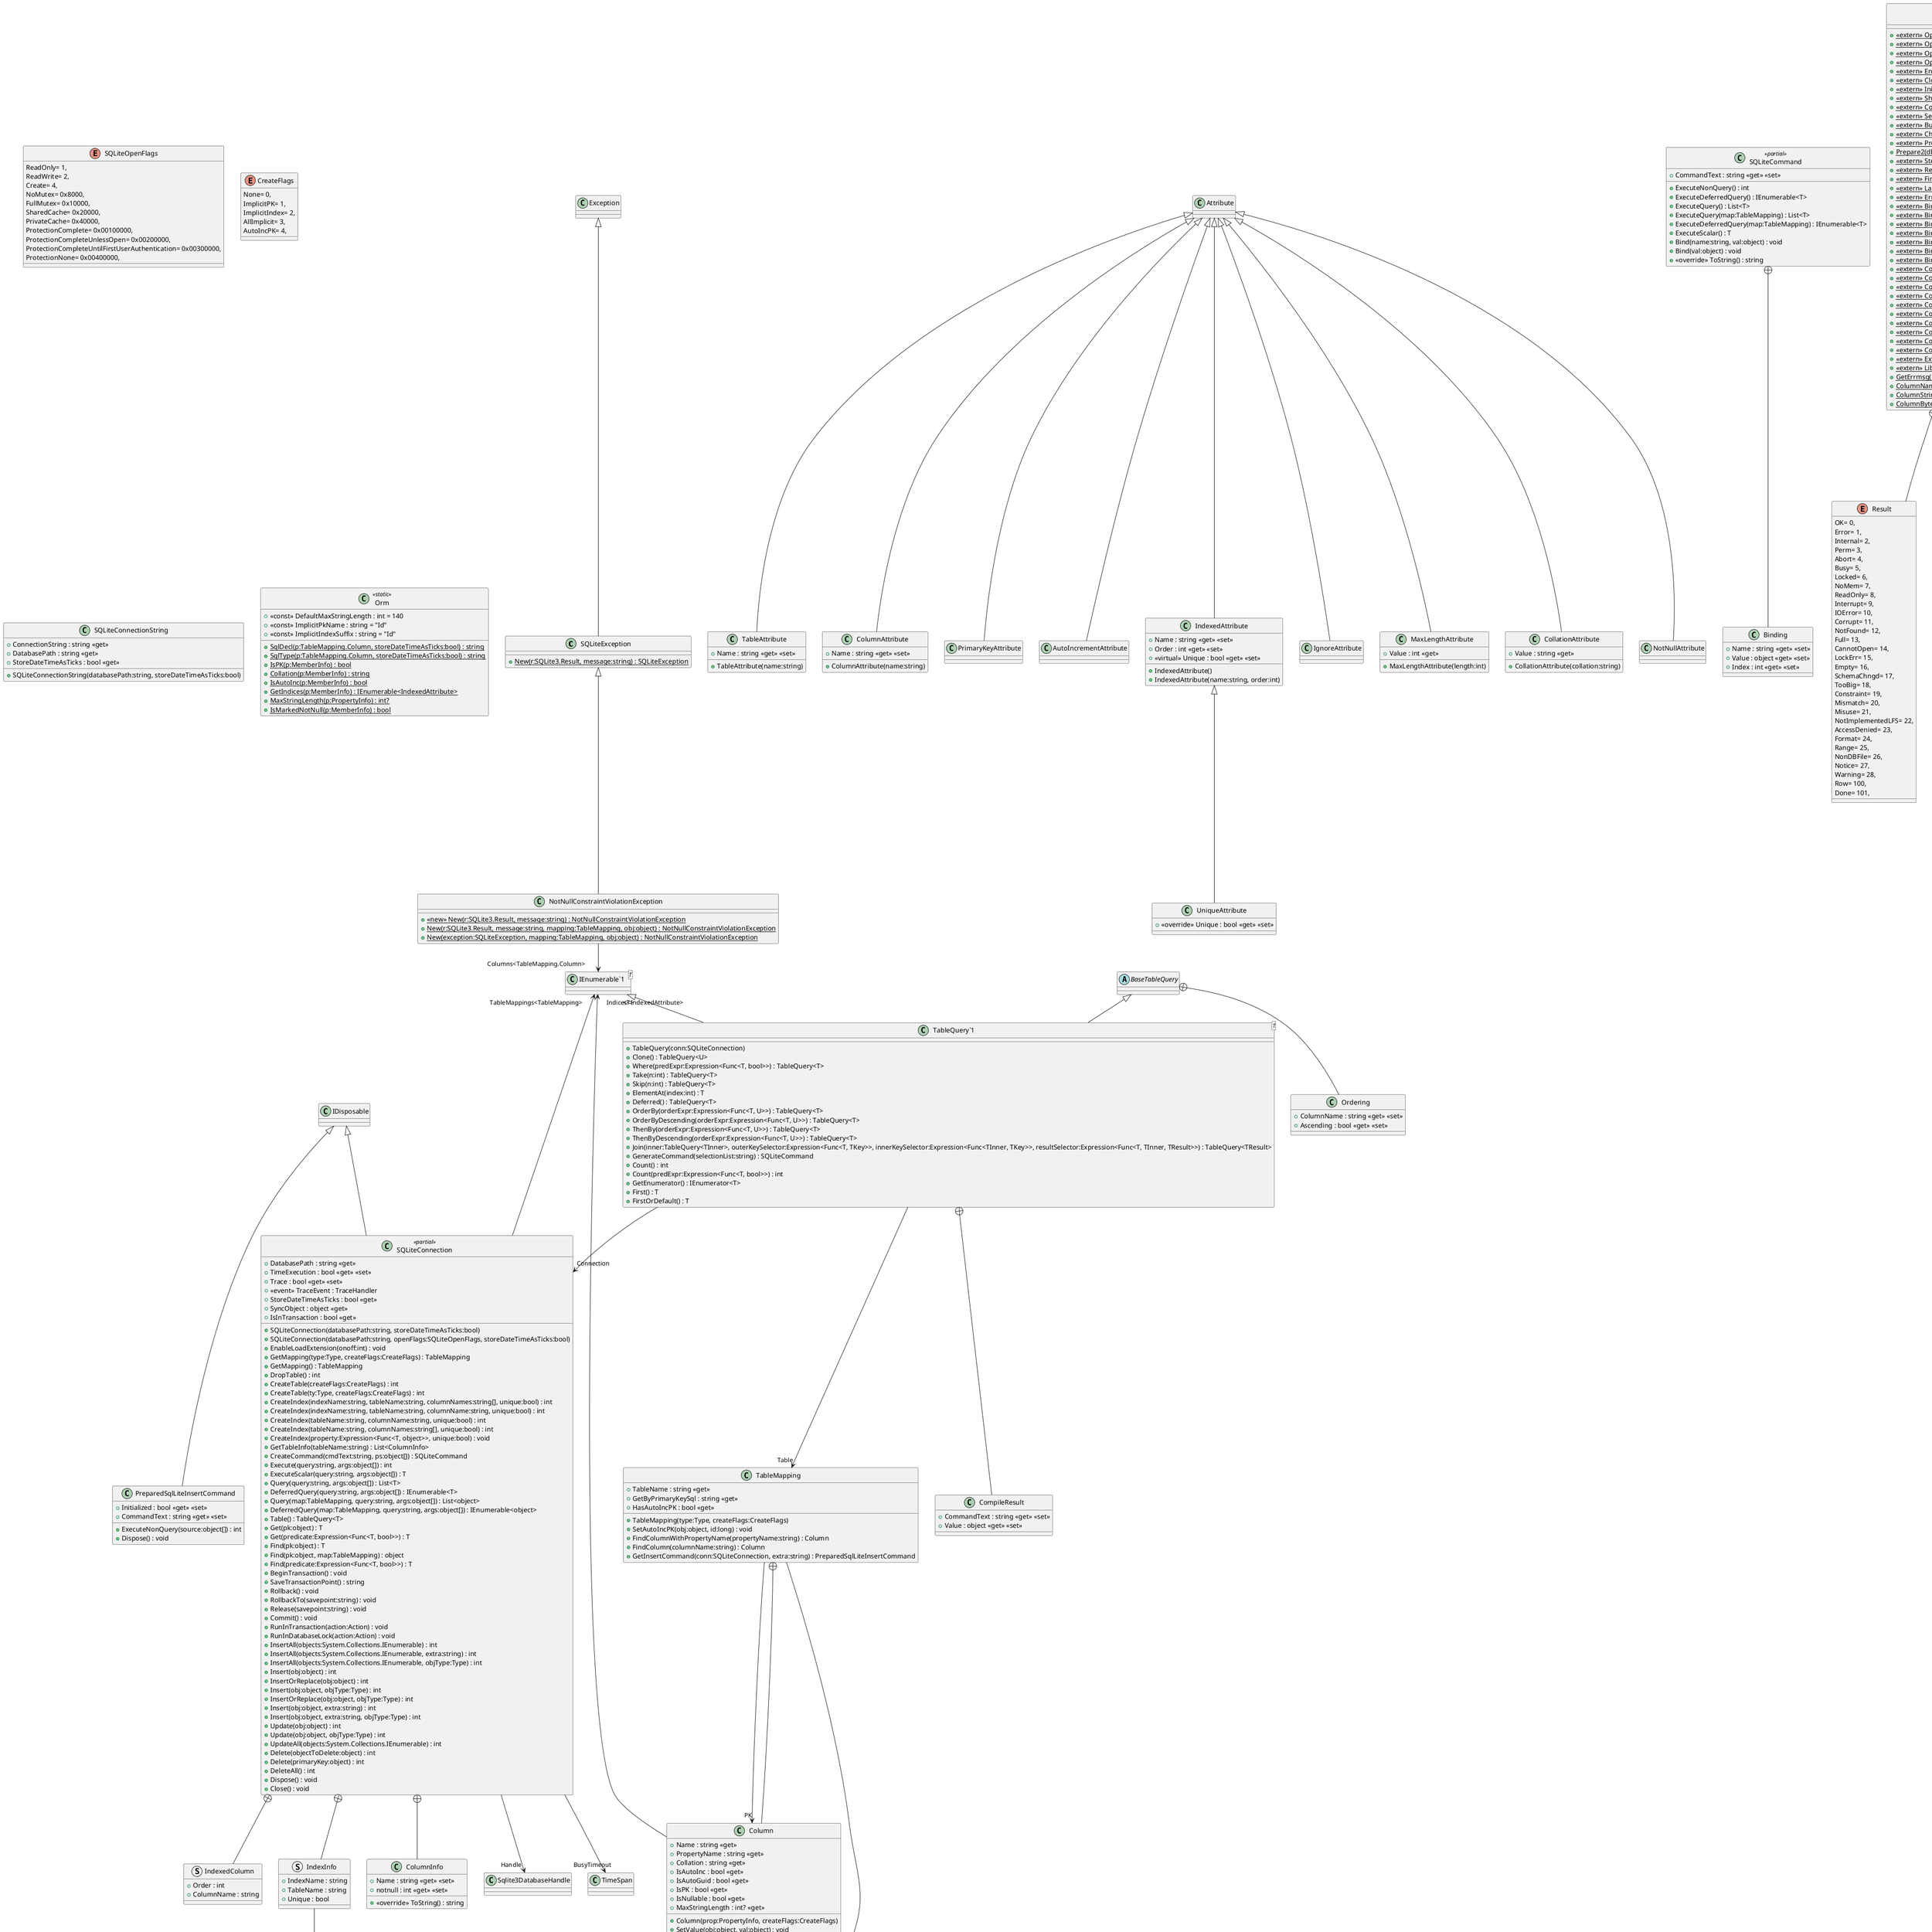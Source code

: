 @startuml
class SQLiteException {
    + {static} New(r:SQLite3.Result, message:string) : SQLiteException
}
class NotNullConstraintViolationException {
    + {static} <<new>> New(r:SQLite3.Result, message:string) : NotNullConstraintViolationException
    + {static} New(r:SQLite3.Result, message:string, mapping:TableMapping, obj:object) : NotNullConstraintViolationException
    + {static} New(exception:SQLiteException, mapping:TableMapping, obj:object) : NotNullConstraintViolationException
}
enum SQLiteOpenFlags {
    ReadOnly= 1,
    ReadWrite= 2,
    Create= 4,
    NoMutex= 0x8000,
    FullMutex= 0x10000,
    SharedCache= 0x20000,
    PrivateCache= 0x40000,
    ProtectionComplete= 0x00100000,
    ProtectionCompleteUnlessOpen= 0x00200000,
    ProtectionCompleteUntilFirstUserAuthentication= 0x00300000,
    ProtectionNone= 0x00400000,
}
enum CreateFlags {
    None= 0,
    ImplicitPK= 1,
    ImplicitIndex= 2,
    AllImplicit= 3,
    AutoIncPK= 4,
}
class SQLiteConnection <<partial>> {
    + DatabasePath : string <<get>>
    + TimeExecution : bool <<get>> <<set>>
    + Trace : bool <<get>> <<set>>
    +  <<event>> TraceEvent : TraceHandler 
    + StoreDateTimeAsTicks : bool <<get>>
    + SQLiteConnection(databasePath:string, storeDateTimeAsTicks:bool)
    + SQLiteConnection(databasePath:string, openFlags:SQLiteOpenFlags, storeDateTimeAsTicks:bool)
    + SyncObject : object <<get>>
    + EnableLoadExtension(onoff:int) : void
    + GetMapping(type:Type, createFlags:CreateFlags) : TableMapping
    + GetMapping() : TableMapping
    + DropTable() : int
    + CreateTable(createFlags:CreateFlags) : int
    + CreateTable(ty:Type, createFlags:CreateFlags) : int
    + CreateIndex(indexName:string, tableName:string, columnNames:string[], unique:bool) : int
    + CreateIndex(indexName:string, tableName:string, columnName:string, unique:bool) : int
    + CreateIndex(tableName:string, columnName:string, unique:bool) : int
    + CreateIndex(tableName:string, columnNames:string[], unique:bool) : int
    + CreateIndex(property:Expression<Func<T, object>>, unique:bool) : void
    + GetTableInfo(tableName:string) : List<ColumnInfo>
    + CreateCommand(cmdText:string, ps:object[]) : SQLiteCommand
    + Execute(query:string, args:object[]) : int
    + ExecuteScalar(query:string, args:object[]) : T
    + Query(query:string, args:object[]) : List<T>
    + DeferredQuery(query:string, args:object[]) : IEnumerable<T>
    + Query(map:TableMapping, query:string, args:object[]) : List<object>
    + DeferredQuery(map:TableMapping, query:string, args:object[]) : IEnumerable<object>
    + Table() : TableQuery<T>
    + Get(pk:object) : T
    + Get(predicate:Expression<Func<T, bool>>) : T
    + Find(pk:object) : T
    + Find(pk:object, map:TableMapping) : object
    + Find(predicate:Expression<Func<T, bool>>) : T
    + IsInTransaction : bool <<get>>
    + BeginTransaction() : void
    + SaveTransactionPoint() : string
    + Rollback() : void
    + RollbackTo(savepoint:string) : void
    + Release(savepoint:string) : void
    + Commit() : void
    + RunInTransaction(action:Action) : void
    + RunInDatabaseLock(action:Action) : void
    + InsertAll(objects:System.Collections.IEnumerable) : int
    + InsertAll(objects:System.Collections.IEnumerable, extra:string) : int
    + InsertAll(objects:System.Collections.IEnumerable, objType:Type) : int
    + Insert(obj:object) : int
    + InsertOrReplace(obj:object) : int
    + Insert(obj:object, objType:Type) : int
    + InsertOrReplace(obj:object, objType:Type) : int
    + Insert(obj:object, extra:string) : int
    + Insert(obj:object, extra:string, objType:Type) : int
    + Update(obj:object) : int
    + Update(obj:object, objType:Type) : int
    + UpdateAll(objects:System.Collections.IEnumerable) : int
    + Delete(objectToDelete:object) : int
    + Delete(primaryKey:object) : int
    + DeleteAll() : int
    + Dispose() : void
    + Close() : void
}
class SQLiteConnectionString {
    + ConnectionString : string <<get>>
    + DatabasePath : string <<get>>
    + StoreDateTimeAsTicks : bool <<get>>
    + SQLiteConnectionString(databasePath:string, storeDateTimeAsTicks:bool)
}
class TableAttribute {
    + Name : string <<get>> <<set>>
    + TableAttribute(name:string)
}
class ColumnAttribute {
    + Name : string <<get>> <<set>>
    + ColumnAttribute(name:string)
}
class PrimaryKeyAttribute {
}
class AutoIncrementAttribute {
}
class IndexedAttribute {
    + Name : string <<get>> <<set>>
    + Order : int <<get>> <<set>>
    + <<virtual>> Unique : bool <<get>> <<set>>
    + IndexedAttribute()
    + IndexedAttribute(name:string, order:int)
}
class IgnoreAttribute {
}
class UniqueAttribute {
    + <<override>> Unique : bool <<get>> <<set>>
}
class MaxLengthAttribute {
    + Value : int <<get>>
    + MaxLengthAttribute(length:int)
}
class CollationAttribute {
    + Value : string <<get>>
    + CollationAttribute(collation:string)
}
class NotNullAttribute {
}
class TableMapping {
    + TableName : string <<get>>
    + GetByPrimaryKeySql : string <<get>>
    + TableMapping(type:Type, createFlags:CreateFlags)
    + HasAutoIncPK : bool <<get>>
    + SetAutoIncPK(obj:object, id:long) : void
    + FindColumnWithPropertyName(propertyName:string) : Column
    + FindColumn(columnName:string) : Column
    + GetInsertCommand(conn:SQLiteConnection, extra:string) : PreparedSqlLiteInsertCommand
}
class Orm <<static>> {
    + <<const>> DefaultMaxStringLength : int = 140
    + <<const>> ImplicitPkName : string = "Id"
    + <<const>> ImplicitIndexSuffix : string = "Id"
    + {static} SqlDecl(p:TableMapping.Column, storeDateTimeAsTicks:bool) : string
    + {static} SqlType(p:TableMapping.Column, storeDateTimeAsTicks:bool) : string
    + {static} IsPK(p:MemberInfo) : bool
    + {static} Collation(p:MemberInfo) : string
    + {static} IsAutoInc(p:MemberInfo) : bool
    + {static} GetIndices(p:MemberInfo) : IEnumerable<IndexedAttribute>
    + {static} MaxStringLength(p:PropertyInfo) : int?
    + {static} IsMarkedNotNull(p:MemberInfo) : bool
}
class SQLiteCommand <<partial>> {
    + CommandText : string <<get>> <<set>>
    + ExecuteNonQuery() : int
    + ExecuteDeferredQuery() : IEnumerable<T>
    + ExecuteQuery() : List<T>
    + ExecuteQuery(map:TableMapping) : List<T>
    + ExecuteDeferredQuery(map:TableMapping) : IEnumerable<T>
    + ExecuteScalar() : T
    + Bind(name:string, val:object) : void
    + Bind(val:object) : void
    + <<override>> ToString() : string
}
class PreparedSqlLiteInsertCommand {
    + Initialized : bool <<get>> <<set>>
    + CommandText : string <<get>> <<set>>
    + ExecuteNonQuery(source:object[]) : int
    + Dispose() : void
}
abstract class BaseTableQuery {
}
class "TableQuery`1"<T> {
    + TableQuery(conn:SQLiteConnection)
    + Clone() : TableQuery<U>
    + Where(predExpr:Expression<Func<T, bool>>) : TableQuery<T>
    + Take(n:int) : TableQuery<T>
    + Skip(n:int) : TableQuery<T>
    + ElementAt(index:int) : T
    + Deferred() : TableQuery<T>
    + OrderBy(orderExpr:Expression<Func<T, U>>) : TableQuery<T>
    + OrderByDescending(orderExpr:Expression<Func<T, U>>) : TableQuery<T>
    + ThenBy(orderExpr:Expression<Func<T, U>>) : TableQuery<T>
    + ThenByDescending(orderExpr:Expression<Func<T, U>>) : TableQuery<T>
    + Join(inner:TableQuery<TInner>, outerKeySelector:Expression<Func<T, TKey>>, innerKeySelector:Expression<Func<TInner, TKey>>, resultSelector:Expression<Func<T, TInner, TResult>>) : TableQuery<TResult>
    + GenerateCommand(selectionList:string) : SQLiteCommand
    + Count() : int
    + Count(predExpr:Expression<Func<T, bool>>) : int
    + GetEnumerator() : IEnumerator<T>
    + First() : T
    + FirstOrDefault() : T
}
class SQLite3 <<static>> {
    + {static} <<extern>> Open(filename:string, db:IntPtr) : Result
    + {static} <<extern>> Open(filename:string, db:IntPtr, flags:int, zvfs:IntPtr) : Result
    + {static} <<extern>> Open(filename:byte[], db:IntPtr, flags:int, zvfs:IntPtr) : Result
    + {static} <<extern>> Open16(filename:string, db:IntPtr) : Result
    + {static} <<extern>> EnableLoadExtension(db:IntPtr, onoff:int) : Result
    + {static} <<extern>> Close(db:IntPtr) : Result
    + {static} <<extern>> Initialize() : Result
    + {static} <<extern>> Shutdown() : Result
    + {static} <<extern>> Config(option:ConfigOption) : Result
    + {static} <<extern>> SetDirectory(directoryType:uint, directoryPath:string) : int
    + {static} <<extern>> BusyTimeout(db:IntPtr, milliseconds:int) : Result
    + {static} <<extern>> Changes(db:IntPtr) : int
    + {static} <<extern>> Prepare2(db:IntPtr, sql:string, numBytes:int, stmt:IntPtr, pzTail:IntPtr) : Result
    + {static} Prepare2(db:IntPtr, query:string) : IntPtr
    + {static} <<extern>> Step(stmt:IntPtr) : Result
    + {static} <<extern>> Reset(stmt:IntPtr) : Result
    + {static} <<extern>> Finalize(stmt:IntPtr) : Result
    + {static} <<extern>> LastInsertRowid(db:IntPtr) : long
    + {static} <<extern>> Errmsg(db:IntPtr) : IntPtr
    + {static} <<extern>> BindParameterIndex(stmt:IntPtr, name:string) : int
    + {static} <<extern>> BindNull(stmt:IntPtr, index:int) : int
    + {static} <<extern>> BindInt(stmt:IntPtr, index:int, val:int) : int
    + {static} <<extern>> BindInt64(stmt:IntPtr, index:int, val:long) : int
    + {static} <<extern>> BindDouble(stmt:IntPtr, index:int, val:double) : int
    + {static} <<extern>> BindText(stmt:IntPtr, index:int, val:string, n:int, free:IntPtr) : int
    + {static} <<extern>> BindBlob(stmt:IntPtr, index:int, val:byte[], n:int, free:IntPtr) : int
    + {static} <<extern>> ColumnCount(stmt:IntPtr) : int
    + {static} <<extern>> ColumnName(stmt:IntPtr, index:int) : IntPtr
    + {static} <<extern>> ColumnType(stmt:IntPtr, index:int) : ColType
    + {static} <<extern>> ColumnInt(stmt:IntPtr, index:int) : int
    + {static} <<extern>> ColumnInt64(stmt:IntPtr, index:int) : long
    + {static} <<extern>> ColumnDouble(stmt:IntPtr, index:int) : double
    + {static} <<extern>> ColumnText(stmt:IntPtr, index:int) : IntPtr
    + {static} <<extern>> ColumnText16(stmt:IntPtr, index:int) : IntPtr
    + {static} <<extern>> ColumnBlob(stmt:IntPtr, index:int) : IntPtr
    + {static} <<extern>> ColumnBytes(stmt:IntPtr, index:int) : int
    + {static} <<extern>> ExtendedErrCode(db:IntPtr) : ExtendedResult
    + {static} <<extern>> LibVersionNumber() : int
    + {static} GetErrmsg(db:IntPtr) : string
    + {static} ColumnName16(stmt:IntPtr, index:int) : string
    + {static} ColumnString(stmt:IntPtr, index:int) : string
    + {static} ColumnByteArray(stmt:IntPtr, index:int) : byte[]
}
class "IEnumerable`1"<T> {
}
struct IndexedColumn {
    + Order : int
    + ColumnName : string
}
struct IndexInfo {
    + IndexName : string
    + TableName : string
    + Unique : bool
}
class ColumnInfo {
    + Name : string <<get>> <<set>>
    + notnull : int <<get>> <<set>>
    + <<override>> ToString() : string
}
class Column {
    + Name : string <<get>>
    + PropertyName : string <<get>>
    + Collation : string <<get>>
    + IsAutoInc : bool <<get>>
    + IsAutoGuid : bool <<get>>
    + IsPK : bool <<get>>
    + IsNullable : bool <<get>>
    + MaxStringLength : int? <<get>>
    + Column(prop:PropertyInfo, createFlags:CreateFlags)
    + SetValue(obj:object, val:object) : void
    + GetValue(obj:object) : object
}
class Binding {
    + Name : string <<get>> <<set>>
    + Value : object <<get>> <<set>>
    + Index : int <<get>> <<set>>
}
class Ordering {
    + ColumnName : string <<get>> <<set>>
    + Ascending : bool <<get>> <<set>>
}
class CompileResult {
    + CommandText : string <<get>> <<set>>
    + Value : object <<get>> <<set>>
}
enum Result {
    OK= 0,
    Error= 1,
    Internal= 2,
    Perm= 3,
    Abort= 4,
    Busy= 5,
    Locked= 6,
    NoMem= 7,
    ReadOnly= 8,
    Interrupt= 9,
    IOError= 10,
    Corrupt= 11,
    NotFound= 12,
    Full= 13,
    CannotOpen= 14,
    LockErr= 15,
    Empty= 16,
    SchemaChngd= 17,
    TooBig= 18,
    Constraint= 19,
    Mismatch= 20,
    Misuse= 21,
    NotImplementedLFS= 22,
    AccessDenied= 23,
    Format= 24,
    Range= 25,
    NonDBFile= 26,
    Notice= 27,
    Warning= 28,
    Row= 100,
    Done= 101,
}
enum ExtendedResult {
    IOErrorRead= (Result.IOError | (1 << 8)),
    IOErrorShortRead= (Result.IOError | (2 << 8)),
    IOErrorWrite= (Result.IOError | (3 << 8)),
    IOErrorFsync= (Result.IOError | (4 << 8)),
    IOErrorDirFSync= (Result.IOError | (5 << 8)),
    IOErrorTruncate= (Result.IOError | (6 << 8)),
    IOErrorFStat= (Result.IOError | (7 << 8)),
    IOErrorUnlock= (Result.IOError | (8 << 8)),
    IOErrorRdlock= (Result.IOError | (9 << 8)),
    IOErrorDelete= (Result.IOError | (10 << 8)),
    IOErrorBlocked= (Result.IOError | (11 << 8)),
    IOErrorNoMem= (Result.IOError | (12 << 8)),
    IOErrorAccess= (Result.IOError | (13 << 8)),
    IOErrorCheckReservedLock= (Result.IOError | (14 << 8)),
    IOErrorLock= (Result.IOError | (15 << 8)),
    IOErrorClose= (Result.IOError | (16 << 8)),
    IOErrorDirClose= (Result.IOError | (17 << 8)),
    IOErrorSHMOpen= (Result.IOError | (18 << 8)),
    IOErrorSHMSize= (Result.IOError | (19 << 8)),
    IOErrorSHMLock= (Result.IOError | (20 << 8)),
    IOErrorSHMMap= (Result.IOError | (21 << 8)),
    IOErrorSeek= (Result.IOError | (22 << 8)),
    IOErrorDeleteNoEnt= (Result.IOError | (23 << 8)),
    IOErrorMMap= (Result.IOError | (24 << 8)),
    LockedSharedcache= (Result.Locked | (1 << 8)),
    BusyRecovery= (Result.Busy | (1 << 8)),
    CannottOpenNoTempDir= (Result.CannotOpen | (1 << 8)),
    CannotOpenIsDir= (Result.CannotOpen | (2 << 8)),
    CannotOpenFullPath= (Result.CannotOpen | (3 << 8)),
    CorruptVTab= (Result.Corrupt | (1 << 8)),
    ReadonlyRecovery= (Result.ReadOnly | (1 << 8)),
    ReadonlyCannotLock= (Result.ReadOnly | (2 << 8)),
    ReadonlyRollback= (Result.ReadOnly | (3 << 8)),
    AbortRollback= (Result.Abort | (2 << 8)),
    ConstraintCheck= (Result.Constraint | (1 << 8)),
    ConstraintCommitHook= (Result.Constraint | (2 << 8)),
    ConstraintForeignKey= (Result.Constraint | (3 << 8)),
    ConstraintFunction= (Result.Constraint | (4 << 8)),
    ConstraintNotNull= (Result.Constraint | (5 << 8)),
    ConstraintPrimaryKey= (Result.Constraint | (6 << 8)),
    ConstraintTrigger= (Result.Constraint | (7 << 8)),
    ConstraintUnique= (Result.Constraint | (8 << 8)),
    ConstraintVTab= (Result.Constraint | (9 << 8)),
    NoticeRecoverWAL= (Result.Notice | (1 << 8)),
    NoticeRecoverRollback= (Result.Notice | (2 << 8)),
}
enum ConfigOption {
    SingleThread= 1,
    MultiThread= 2,
    Serialized= 3,
}
enum ColType {
    Integer= 1,
    Float= 2,
    Text= 3,
    Blob= 4,
    Null= 5,
}
class "List`1"<T> {
}
Exception <|-- SQLiteException
SQLiteException <|-- NotNullConstraintViolationException
NotNullConstraintViolationException --> "Columns<TableMapping.Column>" "IEnumerable`1"
IDisposable <|-- SQLiteConnection
SQLiteConnection --> "Handle" Sqlite3DatabaseHandle
SQLiteConnection --> "BusyTimeout" TimeSpan
SQLiteConnection --> "TableMappings<TableMapping>" "IEnumerable`1"
Attribute <|-- TableAttribute
Attribute <|-- ColumnAttribute
Attribute <|-- PrimaryKeyAttribute
Attribute <|-- AutoIncrementAttribute
Attribute <|-- IndexedAttribute
Attribute <|-- IgnoreAttribute
IndexedAttribute <|-- UniqueAttribute
Attribute <|-- MaxLengthAttribute
Attribute <|-- CollationAttribute
Attribute <|-- NotNullAttribute
TableMapping --> "MappedType" Type
TableMapping --> "PK" Column
IDisposable <|-- PreparedSqlLiteInsertCommand
BaseTableQuery <|-- "TableQuery`1"
"IEnumerable`1" "<T>" <|-- "TableQuery`1"
"TableQuery`1" --> "Connection" SQLiteConnection
"TableQuery`1" --> "Table" TableMapping
SQLiteConnection +-- IndexedColumn
SQLiteConnection +-- IndexInfo
IndexInfo --> "Columns<IndexedColumn>" "List`1"
SQLiteConnection +-- ColumnInfo
TableMapping +-- Column
Column --> "ColumnType" Type
Column --> "Indices<IndexedAttribute>" "IEnumerable`1"
SQLiteCommand +-- Binding
BaseTableQuery +-- Ordering
"TableQuery`1" +-- CompileResult
SQLite3 +-- Result
SQLite3 +-- ExtendedResult
SQLite3 +-- ConfigOption
SQLite3 +-- ColType
@enduml
